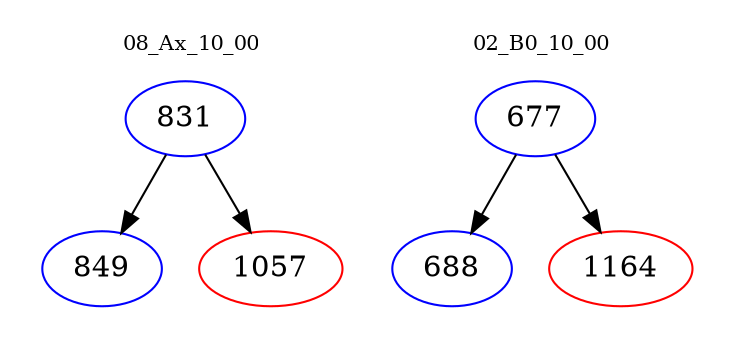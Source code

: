 digraph{
subgraph cluster_0 {
color = white
label = "08_Ax_10_00";
fontsize=10;
T0_831 [label="831", color="blue"]
T0_831 -> T0_849 [color="black"]
T0_849 [label="849", color="blue"]
T0_831 -> T0_1057 [color="black"]
T0_1057 [label="1057", color="red"]
}
subgraph cluster_1 {
color = white
label = "02_B0_10_00";
fontsize=10;
T1_677 [label="677", color="blue"]
T1_677 -> T1_688 [color="black"]
T1_688 [label="688", color="blue"]
T1_677 -> T1_1164 [color="black"]
T1_1164 [label="1164", color="red"]
}
}
